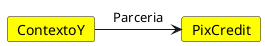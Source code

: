 @startuml context-map
' ' !theme aws-orange from https://raw.githubusercontent.com/plantuml/plantuml/master/themes
' !theme black-knight from https://raw.githubusercontent.com/plantuml/plantuml/master/themes
' ' !theme bluegray from https://raw.githubusercontent.com/plantuml/plantuml/master/themes

' skinparam cardFontName Aapex
' skinparam cardFontColor #Black
' skinparam BackgroundColor #Black

' #Yellow - Domínio principal -> é o que traz valor para o negócio. É onde a principal lógica fica;
' #Green - Domínio auxiliar  -> é o que suporta o domínio principal. Pode trazer informações ou atividades necessárias, porém que não representam o principal do negócio;
' #Grey - Domínio genérico -> é um domínio que não traz uma regra específica do negócio em questão. Pode ser um CMS, uma área de email marketing, um serviço de SMS. Pra ajudar a visualizar, pode-se perguntar: “uma solução externa resolveria esse problema?” Se sim, provavelmente se trata de um domínio genérico.
' #Blue - Núcleo Compartilhado -> é um projeto que é consumido por mais de um subdomínio. Ele promove a eficiência, por evitar que determinado trecho seja replicado em dois domínios

' Parceria - Padrao

' U Cliente Fornecedor D - Normalmente é o cenário de duas equipes distintas, da mesma empresa ou não, desenvolvendo sistemas que se comunicam. 
' É comum haver um grau de hierarquia, ou seja, uma equipe tem uma certa liberdade em alterar a estrutura da comunicação (cliente) e a outra precisa constantemente 
' se adaptar a essas alterações (fornecedor)

' Conformista: É o caso de um sistema em que não há adaptação por um dos lados. Pode ser um projeto Legacy,
'  ou projeto externo que deixou de ter suporte, por exemplo. Para que a comunicação ocorra, é necessário que o projeto local (ou em andamento) traduza as entradas e saídas para esse sistema, enquanto fizer sentido utilizá-lo;

' Linguagem Publicada: Normalmente, é um domínio genérico, com uma especificação sobre como a comunicação deve ocorrer. Pode ser uma API, Serviço, ou Driver;

' Camada anticorrupção: É uma camada que fornece a comunicação entre sistemas, “traduzindo” as entradas e saídas. Pode ser um jeito eficaz de conviver com projetos Legacys — com ela, o domínio principal não será poluído com débitos técnicos associados ao projeto Legacy.
' Voltemos ao nosso case. Iniciamos com uma visão superficial do domí

' ######## Main Api #################################

card PixCredit #Yellow

card ContextoY #Yellow

ContextoY -> PixCredit: Parceria

@enduml